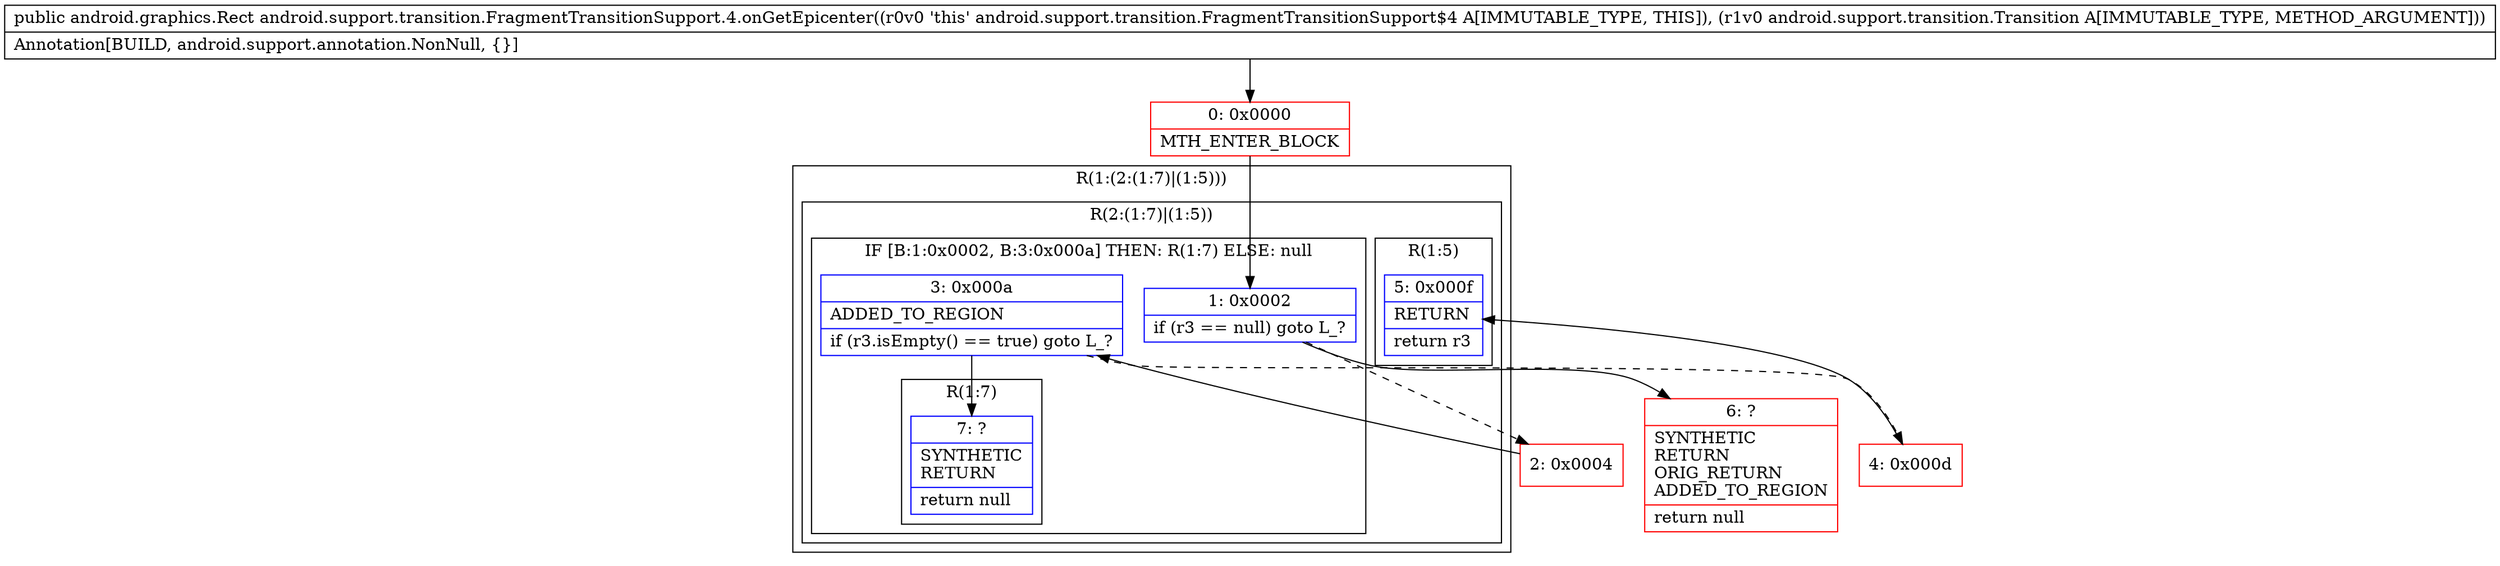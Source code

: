 digraph "CFG forandroid.support.transition.FragmentTransitionSupport.4.onGetEpicenter(Landroid\/support\/transition\/Transition;)Landroid\/graphics\/Rect;" {
subgraph cluster_Region_1862686746 {
label = "R(1:(2:(1:7)|(1:5)))";
node [shape=record,color=blue];
subgraph cluster_Region_838131239 {
label = "R(2:(1:7)|(1:5))";
node [shape=record,color=blue];
subgraph cluster_IfRegion_1310683130 {
label = "IF [B:1:0x0002, B:3:0x000a] THEN: R(1:7) ELSE: null";
node [shape=record,color=blue];
Node_1 [shape=record,label="{1\:\ 0x0002|if (r3 == null) goto L_?\l}"];
Node_3 [shape=record,label="{3\:\ 0x000a|ADDED_TO_REGION\l|if (r3.isEmpty() == true) goto L_?\l}"];
subgraph cluster_Region_1764220084 {
label = "R(1:7)";
node [shape=record,color=blue];
Node_7 [shape=record,label="{7\:\ ?|SYNTHETIC\lRETURN\l|return null\l}"];
}
}
subgraph cluster_Region_884772610 {
label = "R(1:5)";
node [shape=record,color=blue];
Node_5 [shape=record,label="{5\:\ 0x000f|RETURN\l|return r3\l}"];
}
}
}
Node_0 [shape=record,color=red,label="{0\:\ 0x0000|MTH_ENTER_BLOCK\l}"];
Node_2 [shape=record,color=red,label="{2\:\ 0x0004}"];
Node_4 [shape=record,color=red,label="{4\:\ 0x000d}"];
Node_6 [shape=record,color=red,label="{6\:\ ?|SYNTHETIC\lRETURN\lORIG_RETURN\lADDED_TO_REGION\l|return null\l}"];
MethodNode[shape=record,label="{public android.graphics.Rect android.support.transition.FragmentTransitionSupport.4.onGetEpicenter((r0v0 'this' android.support.transition.FragmentTransitionSupport$4 A[IMMUTABLE_TYPE, THIS]), (r1v0 android.support.transition.Transition A[IMMUTABLE_TYPE, METHOD_ARGUMENT]))  | Annotation[BUILD, android.support.annotation.NonNull, \{\}]\l}"];
MethodNode -> Node_0;
Node_1 -> Node_2[style=dashed];
Node_1 -> Node_6;
Node_3 -> Node_4[style=dashed];
Node_3 -> Node_7;
Node_0 -> Node_1;
Node_2 -> Node_3;
Node_4 -> Node_5;
}

